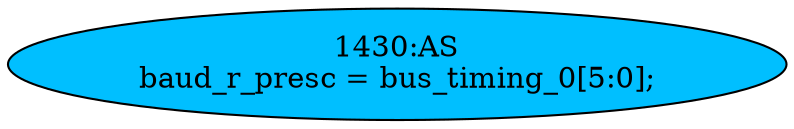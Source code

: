 strict digraph "" {
	node [label="\N"];
	"1430:AS"	 [ast="<pyverilog.vparser.ast.Assign object at 0x7fd773262a90>",
		def_var="['baud_r_presc']",
		fillcolor=deepskyblue,
		label="1430:AS
baud_r_presc = bus_timing_0[5:0];",
		statements="[]",
		style=filled,
		typ=Assign,
		use_var="['bus_timing_0']"];
}

